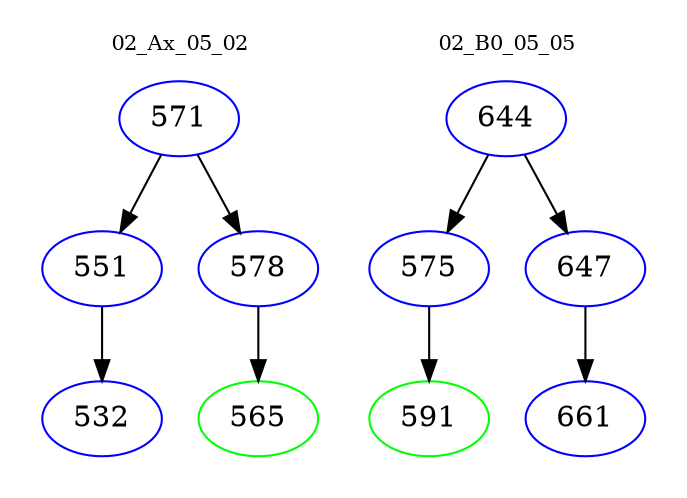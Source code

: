 digraph{
subgraph cluster_0 {
color = white
label = "02_Ax_05_02";
fontsize=10;
T0_571 [label="571", color="blue"]
T0_571 -> T0_551 [color="black"]
T0_551 [label="551", color="blue"]
T0_551 -> T0_532 [color="black"]
T0_532 [label="532", color="blue"]
T0_571 -> T0_578 [color="black"]
T0_578 [label="578", color="blue"]
T0_578 -> T0_565 [color="black"]
T0_565 [label="565", color="green"]
}
subgraph cluster_1 {
color = white
label = "02_B0_05_05";
fontsize=10;
T1_644 [label="644", color="blue"]
T1_644 -> T1_575 [color="black"]
T1_575 [label="575", color="blue"]
T1_575 -> T1_591 [color="black"]
T1_591 [label="591", color="green"]
T1_644 -> T1_647 [color="black"]
T1_647 [label="647", color="blue"]
T1_647 -> T1_661 [color="black"]
T1_661 [label="661", color="blue"]
}
}
